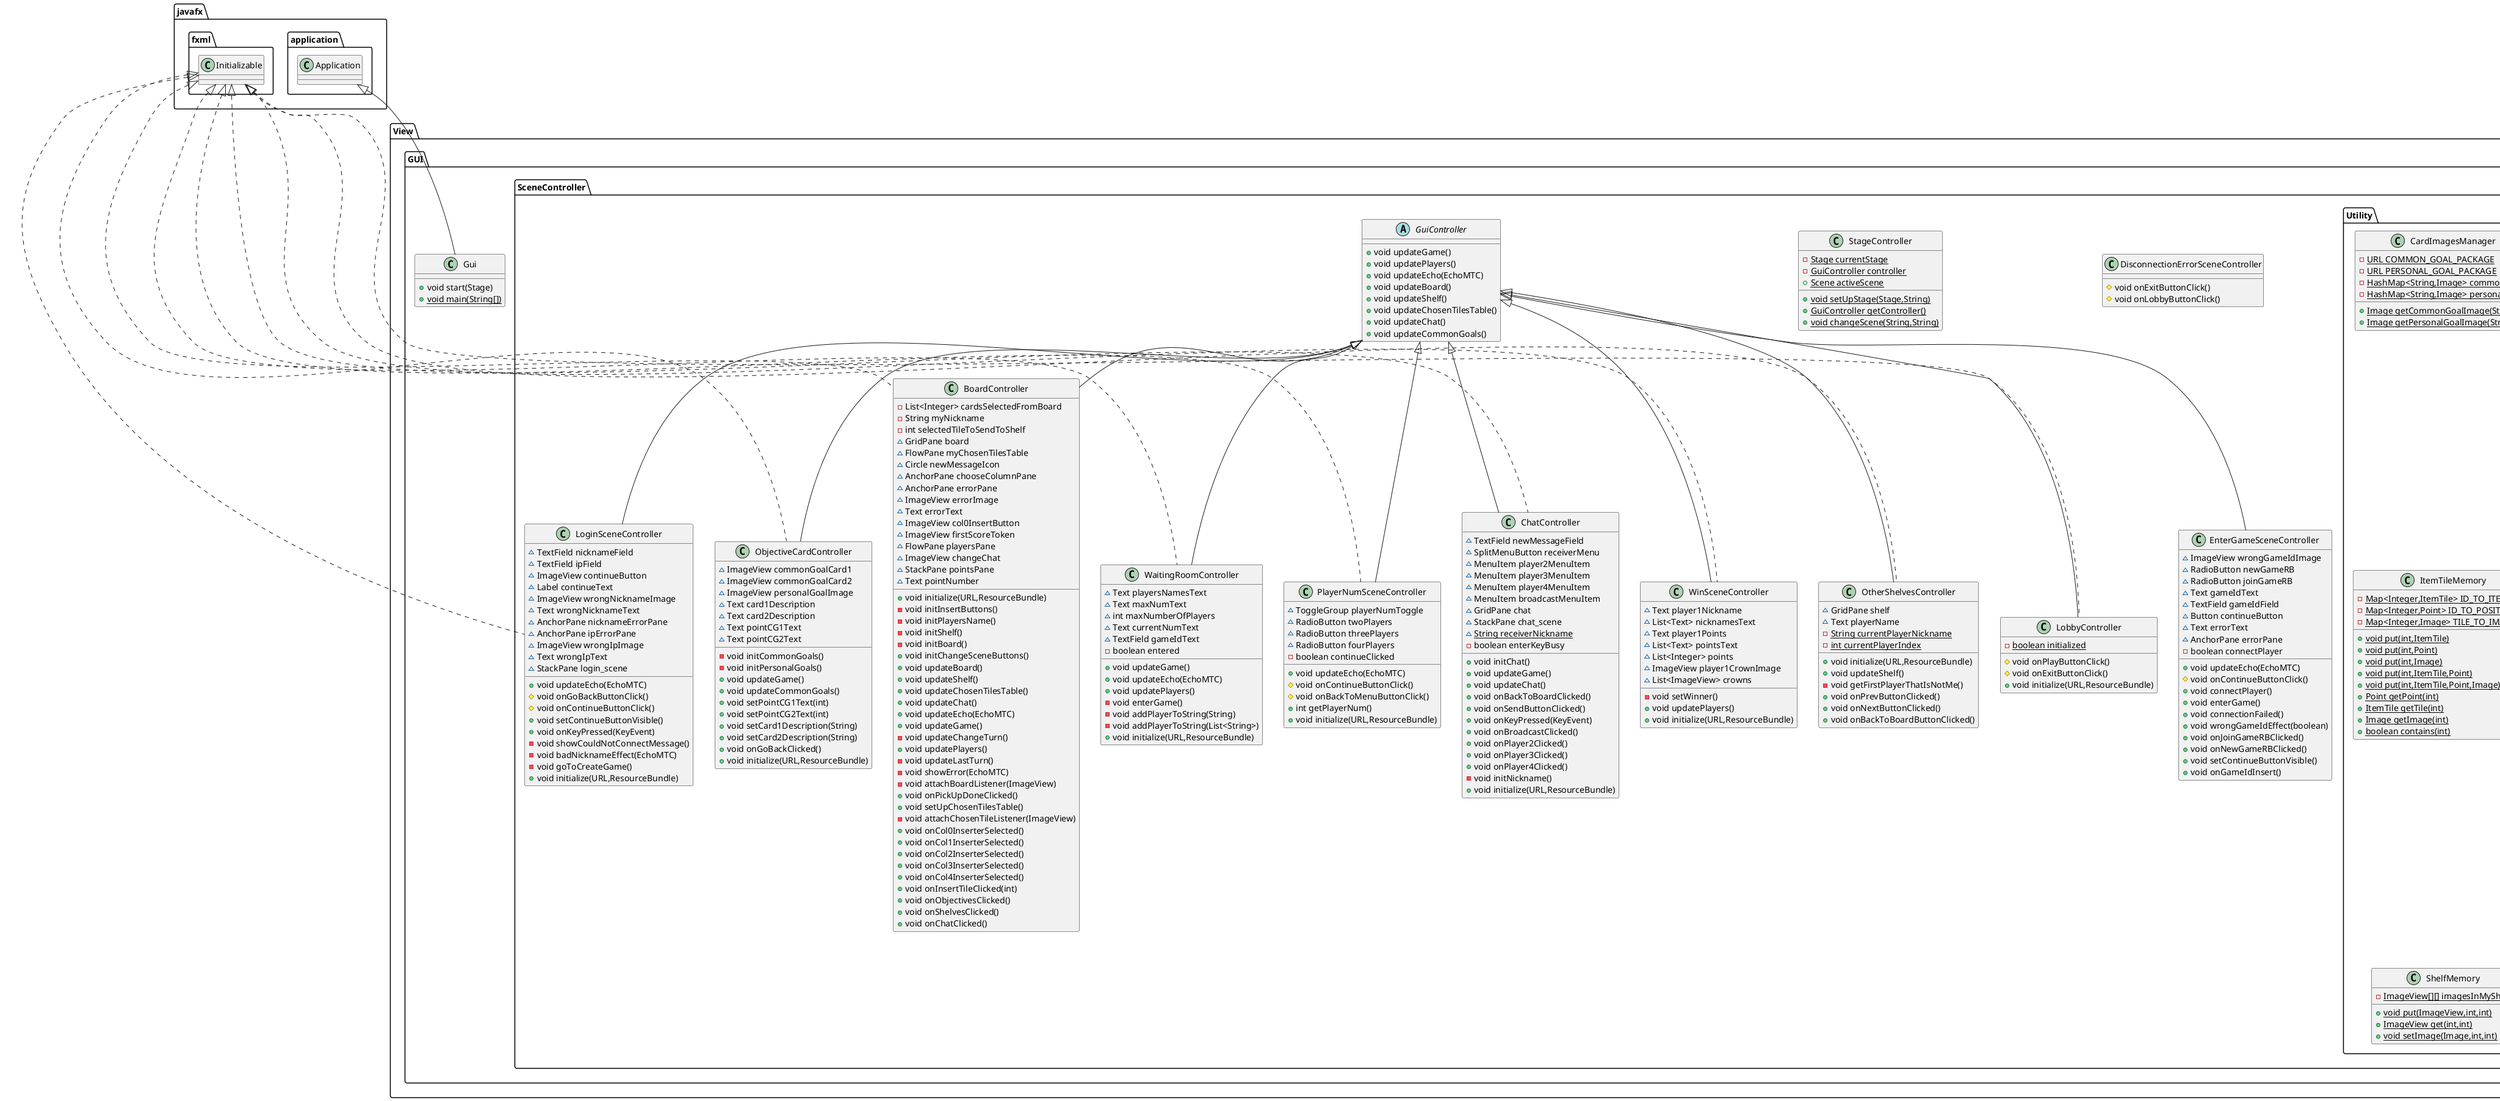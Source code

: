 @startuml
class View.GUI.SceneController.VirtualModelObservers.GameObserver {
+ void update()
}
class View.GUI.SceneController.WinSceneController {
~ Text player1Nickname
~ List<Text> nicknamesText
~ Text player1Points
~ List<Text> pointsText
~ List<Integer> points
~ ImageView player1CrownImage
~ List<ImageView> crowns
- void setWinner()
+ void updatePlayers()
+ void initialize(URL,ResourceBundle)
}
class View.GUI.SceneController.VirtualModelObservers.ShelfObserver {
+ void update()
}
class View.GUI.SceneController.VirtualModelObservers.EchoObserver {
+ void update()
}
class View.GUI.SceneController.Utility.CardImagesManager {
- {static} URL COMMON_GOAL_PACKAGE
- {static} URL PERSONAL_GOAL_PACKAGE
- {static} HashMap<String,Image> commonGoals
- {static} HashMap<String,Image> personalGoals
+ {static} Image getCommonGoalImage(String)
+ {static} Image getPersonalGoalImage(String)
}
class View.GUI.SceneController.Utility.ChatMemory {
- {static} TextField[][] messageInChat
+ {static} TextField getMessage(int,int)
+ {static} void setMessage(TextField,int,int)
+ {static} void setMessage(String,int,int)
+ {static} void clear()
}
class View.GUI.SceneController.Utility.ConnectionPendingTimer {
- {static} Timer connectionPendingTimer
- {static} boolean connectionPending
+ {static} void start(int)
+ {static} void cancel()
+ {static} boolean isPending()
}
class View.GUI.SceneController.OtherShelvesController {
~ GridPane shelf
~ Text playerName
- {static} String currentPlayerNickname
- {static} int currentPlayerIndex
+ void initialize(URL,ResourceBundle)
+ void updateShelf()
- void getFirstPlayerThatIsNotMe()
+ void onPrevButtonClicked()
+ void onNextButtonClicked()
+ void onBackToBoardButtonClicked()
}
class View.GUI.SceneController.VirtualModelObservers.PlayerObserver {
+ void update()
}
class View.GUI.SceneController.LobbyController {
- {static} boolean initialized
# void onPlayButtonClick()
# void onExitButtonClick()
+ void initialize(URL,ResourceBundle)
}
class View.GUI.SceneController.EnterGameSceneController {
~ ImageView wrongGameIdImage
~ RadioButton newGameRB
~ RadioButton joinGameRB
~ Text gameIdText
~ TextField gameIdField
~ Button continueButton
~ Text errorText
~ AnchorPane errorPane
- boolean connectPlayer
+ void updateEcho(EchoMTC)
# void onContinueButtonClick()
+ void connectPlayer()
+ void enterGame()
+ void connectionFailed()
+ void wrongGameIdEffect(boolean)
+ void onJoinGameRBClicked()
+ void onNewGameRBClicked()
+ void setContinueButtonVisible()
+ void onGameIdInsert()
}
class View.GUI.SceneController.Utility.ItemTileMemory {
- {static} Map<Integer,ItemTile> ID_TO_ITEM_TILE
- {static} Map<Integer,Point> ID_TO_POSITION
- {static} Map<Integer,Image> TILE_TO_IMAGE
+ {static} void put(int,ItemTile)
+ {static} void put(int,Point)
+ {static} void put(int,Image)
+ {static} void put(int,ItemTile,Point)
+ {static} void put(int,ItemTile,Point,Image)
+ {static} Point getPoint(int)
+ {static} ItemTile getTile(int)
+ {static} Image getImage(int)
+ {static} boolean contains(int)
}
class View.GUI.SceneController.VirtualModelObservers.TilesTableObserver {
+ void update()
}
class View.GUI.Gui {
+ void start(Stage)
+ {static} void main(String[])
}
class View.GUI.SceneController.DisconnectionErrorSceneController {
# void onExitButtonClick()
# void onLobbyButtonClick()
}
class View.GUI.SceneController.LoginSceneController {
~ TextField nicknameField
~ TextField ipField
~ ImageView continueButton
~ Label continueText
~ ImageView wrongNicknameImage
~ Text wrongNicknameText
~ AnchorPane nicknameErrorPane
~ AnchorPane ipErrorPane
~ ImageView wrongIpImage
~ Text wrongIpText
~ StackPane login_scene
+ void updateEcho(EchoMTC)
# void onGoBackButtonClick()
# void onContinueButtonClick()
+ void setContinueButtonVisible()
+ void onKeyPressed(KeyEvent)
- void showCouldNotConnectMessage()
- void badNicknameEffect(EchoMTC)
- void goToCreateGame()
+ void initialize(URL,ResourceBundle)
}
class View.GUI.SceneController.ObjectiveCardController {
~ ImageView commonGoalCard1
~ ImageView commonGoalCard2
~ ImageView personalGoalImage
~ Text card1Description
~ Text card2Description
~ Text pointCG1Text
~ Text pointCG2Text
- void initCommonGoals()
- void initPersonalGoals()
+ void updateGame()
+ void updateCommonGoals()
+ void setPointCG1Text(int)
+ void setPointCG2Text(int)
+ void setCard1Description(String)
+ void setCard2Description(String)
+ void onGoBackClicked()
+ void initialize(URL,ResourceBundle)
}
class View.GUI.SceneController.StageController {
- {static} Stage currentStage
- {static} GuiController controller
+ {static} Scene activeScene
+ {static} void setUpStage(Stage,String)
+ {static} GuiController getController()
+ {static} void changeScene(String,String)
}
class View.GUI.SceneController.BoardController {
- List<Integer> cardsSelectedFromBoard
- String myNickname
- int selectedTileToSendToShelf
~ GridPane board
~ FlowPane myChosenTilesTable
~ Circle newMessageIcon
~ AnchorPane chooseColumnPane
~ AnchorPane errorPane
~ ImageView errorImage
~ Text errorText
~ ImageView col0InsertButton
~ ImageView firstScoreToken
~ FlowPane playersPane
~ ImageView changeChat
~ StackPane pointsPane
~ Text pointNumber
+ void initialize(URL,ResourceBundle)
- void initInsertButtons()
- void initPlayersName()
- void initShelf()
- void initBoard()
+ void initChangeSceneButtons()
+ void updateBoard()
+ void updateShelf()
+ void updateChosenTilesTable()
+ void updateChat()
+ void updateEcho(EchoMTC)
+ void updateGame()
- void updateChangeTurn()
+ void updatePlayers()
- void updateLastTurn()
- void showError(EchoMTC)
- void attachBoardListener(ImageView)
+ void onPickUpDoneClicked()
+ void setUpChosenTilesTable()
- void attachChosenTileListener(ImageView)
+ void onCol0InserterSelected()
+ void onCol1InserterSelected()
+ void onCol2InserterSelected()
+ void onCol3InserterSelected()
+ void onCol4InserterSelected()
+ void onInsertTileClicked(int)
+ void onObjectivesClicked()
+ void onShelvesClicked()
+ void onChatClicked()
}
class View.GUI.SceneController.VirtualModelObservers.ChatObserver {
+ void update()
}
class View.GUI.SceneController.Utility.BoardMemory {
- {static} ImageView[][] imagesInBoard
+ {static} void put(ImageView,int,int)
+ {static} ImageView get(int,int)
+ {static} void removeImage(int,int)
}
class View.GUI.SceneController.VirtualModelObservers.BoardObserver {
+ void update()
}
class View.GUI.SceneController.WaitingRoomController {
~ Text playersNamesText
~ Text maxNumText
~ int maxNumberOfPlayers
~ Text currentNumText
~ TextField gameIdText
- boolean entered
+ void updateGame()
+ void updateEcho(EchoMTC)
+ void updatePlayers()
- void enterGame()
- void addPlayerToString(String)
- void addPlayerToString(List<String>)
+ void initialize(URL,ResourceBundle)
}
class View.GUI.SceneController.Utility.ItemRefillUtility {
- {static} String ITEM_TILES_PACKAGE
+ {static} Image createImage(ItemTile)
+ {static} void updateBoardGrid(ItemTile[][])
+ {static} void updateShelfGrid(ItemTile[][])
+ {static} void updateOtherShelfGrid(GridPane,ItemTile[][])
}
class View.GUI.SceneController.PlayerNumSceneController {
~ ToggleGroup playerNumToggle
~ RadioButton twoPlayers
~ RadioButton threePlayers
~ RadioButton fourPlayers
- boolean continueClicked
+ void updateEcho(EchoMTC)
# void onContinueButtonClick()
# void onBackToMenuButtonClick()
+ int getPlayerNum()
+ void initialize(URL,ResourceBundle)
}
class View.GUI.SceneController.Utility.ShelfMemory {
- {static} ImageView[][] imagesInMyShelf
+ {static} void put(ImageView,int,int)
+ {static} ImageView get(int,int)
+ {static} void setImage(Image,int,int)
}
class View.GUI.SceneController.ChatController {
~ TextField newMessageField
~ SplitMenuButton receiverMenu
~ MenuItem player2MenuItem
~ MenuItem player3MenuItem
~ MenuItem player4MenuItem
~ MenuItem broadcastMenuItem
~ GridPane chat
~ StackPane chat_scene
~ {static} String receiverNickname
- boolean enterKeyBusy
+ void initChat()
+ void updateGame()
+ void updateChat()
+ void onBackToBoardClicked()
+ void onSendButtonClicked()
+ void onKeyPressed(KeyEvent)
+ void onBroadcastClicked()
+ void onPlayer2Clicked()
+ void onPlayer3Clicked()
+ void onPlayer4Clicked()
- void initNickname()
+ void initialize(URL,ResourceBundle)
}
class View.GUI.SceneController.VirtualModelObservers.CommonGoalsObserver {
+ void update()
}
abstract class View.GUI.SceneController.GuiController {
+ void updateGame()
+ void updatePlayers()
+ void updateEcho(EchoMTC)
+ void updateBoard()
+ void updateShelf()
+ void updateChosenTilesTable()
+ void updateChat()
+ void updateCommonGoals()
}


VirtualModel.VirtualModelObserver <|.. View.GUI.SceneController.VirtualModelObservers.GameObserver
javafx.fxml.Initializable <|.. View.GUI.SceneController.WinSceneController
View.GUI.SceneController.GuiController <|-- View.GUI.SceneController.WinSceneController
VirtualModel.VirtualModelObserver <|.. View.GUI.SceneController.VirtualModelObservers.ShelfObserver
VirtualModel.VirtualModelObserver <|.. View.GUI.SceneController.VirtualModelObservers.EchoObserver
javafx.fxml.Initializable <|.. View.GUI.SceneController.OtherShelvesController
View.GUI.SceneController.GuiController <|-- View.GUI.SceneController.OtherShelvesController
VirtualModel.VirtualModelObserver <|.. View.GUI.SceneController.VirtualModelObservers.PlayerObserver
javafx.fxml.Initializable <|.. View.GUI.SceneController.LobbyController
View.GUI.SceneController.GuiController <|-- View.GUI.SceneController.LobbyController
View.GUI.SceneController.GuiController <|-- View.GUI.SceneController.EnterGameSceneController
VirtualModel.VirtualModelObserver <|.. View.GUI.SceneController.VirtualModelObservers.TilesTableObserver
javafx.application.Application <|-- View.GUI.Gui
javafx.fxml.Initializable <|.. View.GUI.SceneController.LoginSceneController
View.GUI.SceneController.GuiController <|-- View.GUI.SceneController.LoginSceneController
javafx.fxml.Initializable <|.. View.GUI.SceneController.ObjectiveCardController
View.GUI.SceneController.GuiController <|-- View.GUI.SceneController.ObjectiveCardController
javafx.fxml.Initializable <|.. View.GUI.SceneController.BoardController
View.GUI.SceneController.GuiController <|-- View.GUI.SceneController.BoardController
VirtualModel.VirtualModelObserver <|.. View.GUI.SceneController.VirtualModelObservers.ChatObserver
VirtualModel.VirtualModelObserver <|.. View.GUI.SceneController.VirtualModelObservers.BoardObserver
javafx.fxml.Initializable <|.. View.GUI.SceneController.WaitingRoomController
View.GUI.SceneController.GuiController <|-- View.GUI.SceneController.WaitingRoomController
javafx.fxml.Initializable <|.. View.GUI.SceneController.PlayerNumSceneController
View.GUI.SceneController.GuiController <|-- View.GUI.SceneController.PlayerNumSceneController
javafx.fxml.Initializable <|.. View.GUI.SceneController.ChatController
View.GUI.SceneController.GuiController <|-- View.GUI.SceneController.ChatController
VirtualModel.VirtualModelObserver <|.. View.GUI.SceneController.VirtualModelObservers.CommonGoalsObserver
@enduml